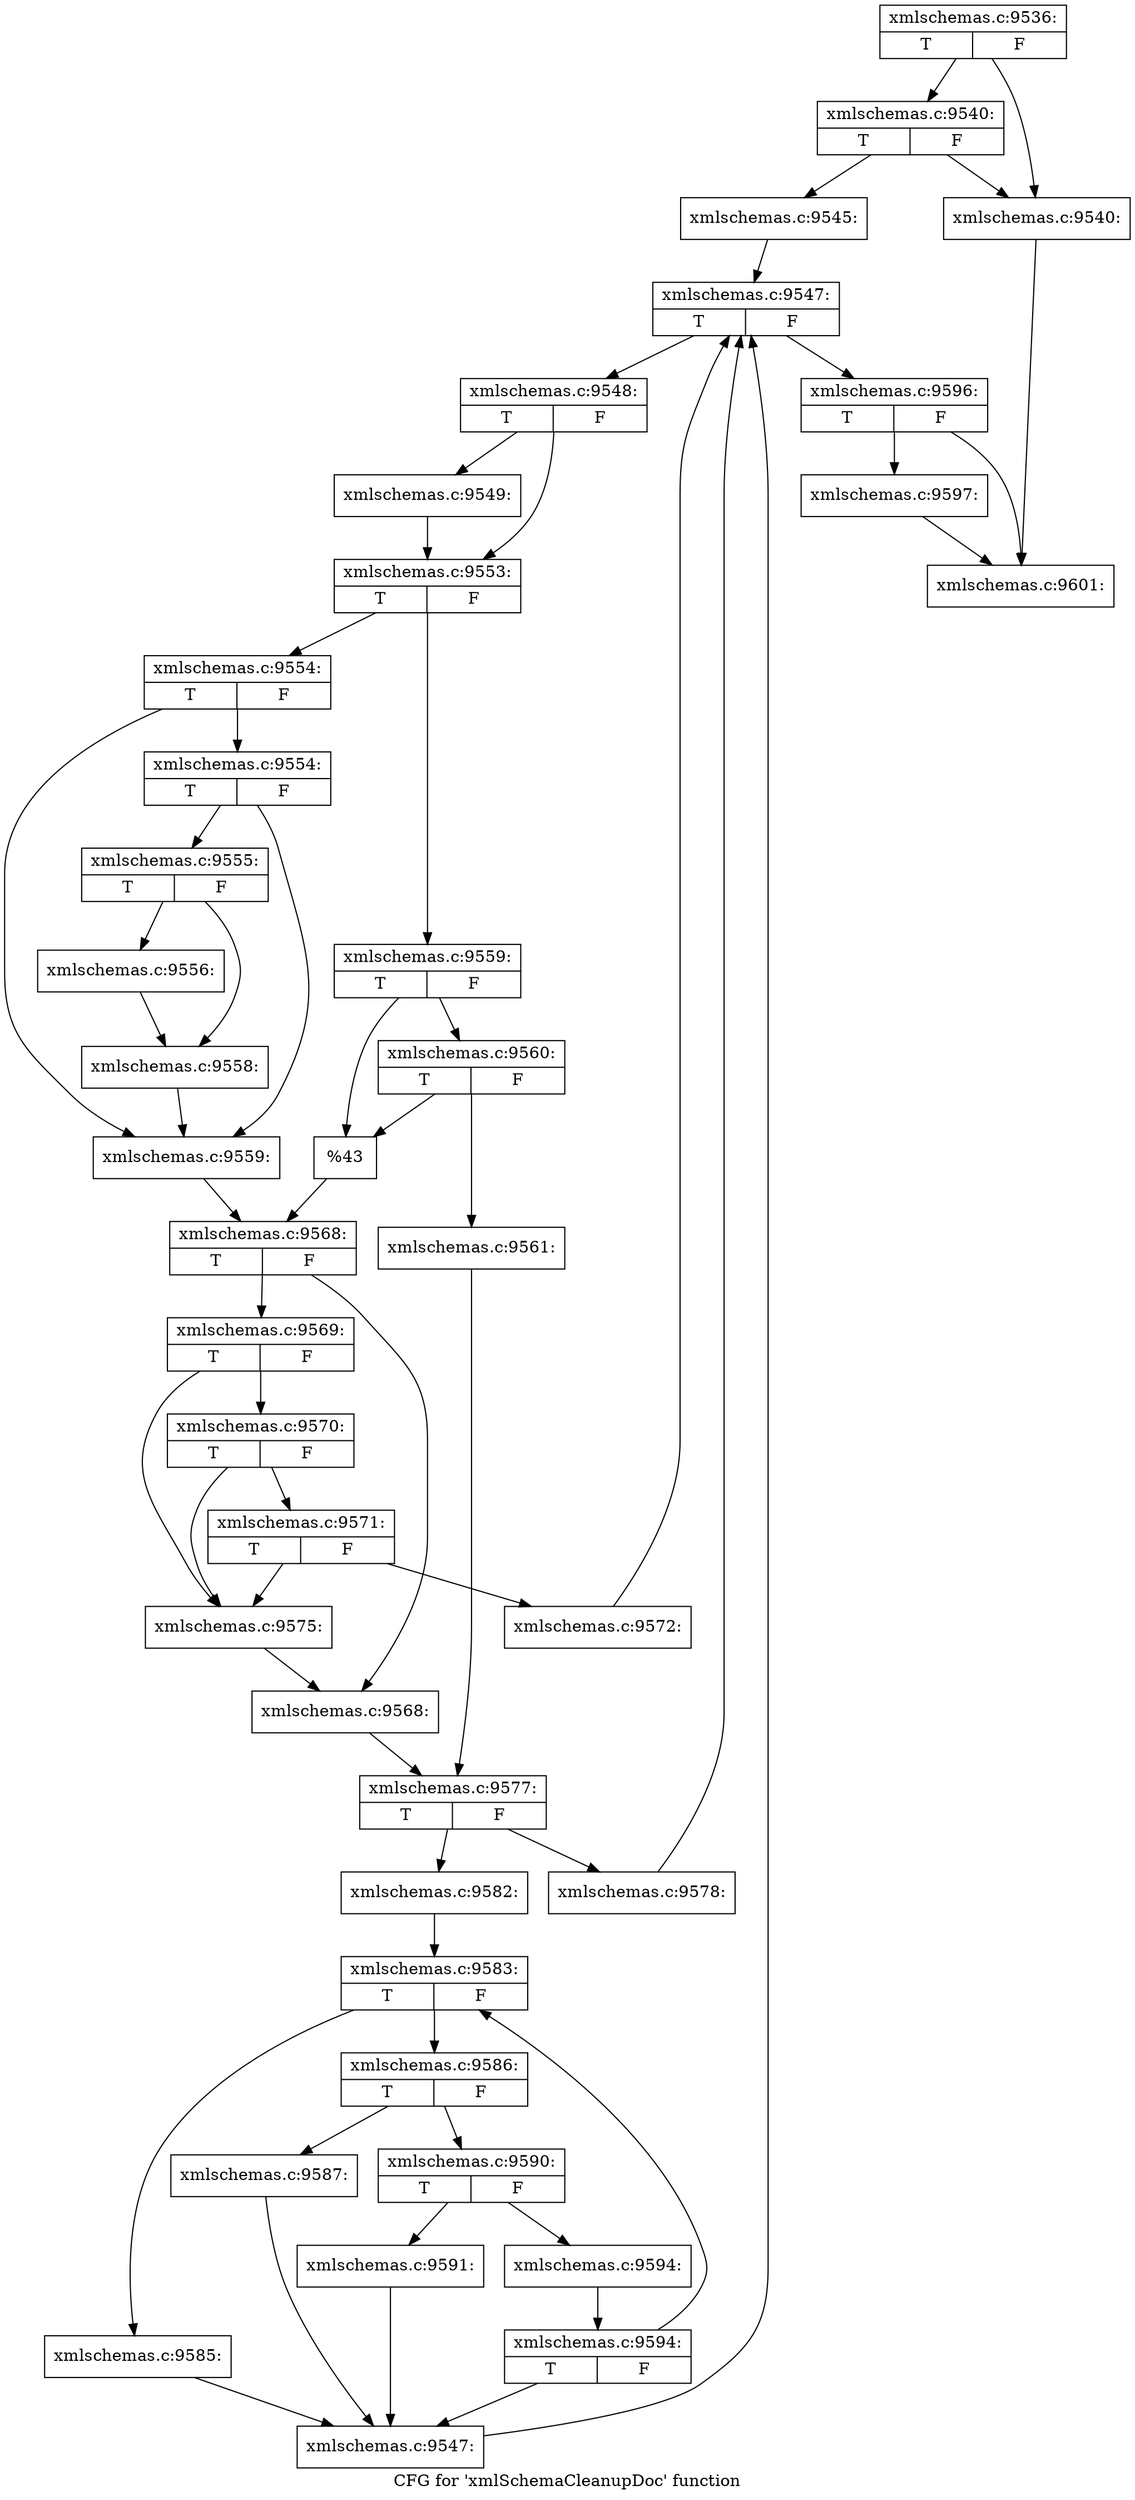 digraph "CFG for 'xmlSchemaCleanupDoc' function" {
	label="CFG for 'xmlSchemaCleanupDoc' function";

	Node0x4c411a0 [shape=record,label="{xmlschemas.c:9536:|{<s0>T|<s1>F}}"];
	Node0x4c411a0 -> Node0x4c42e90;
	Node0x4c411a0 -> Node0x4c42f30;
	Node0x4c42f30 [shape=record,label="{xmlschemas.c:9540:|{<s0>T|<s1>F}}"];
	Node0x4c42f30 -> Node0x4c42e90;
	Node0x4c42f30 -> Node0x4c42ee0;
	Node0x4c42e90 [shape=record,label="{xmlschemas.c:9540:}"];
	Node0x4c42e90 -> Node0x4c4b160;
	Node0x4c42ee0 [shape=record,label="{xmlschemas.c:9545:}"];
	Node0x4c42ee0 -> Node0x4c43750;
	Node0x4c43750 [shape=record,label="{xmlschemas.c:9547:|{<s0>T|<s1>F}}"];
	Node0x4c43750 -> Node0x4c43b40;
	Node0x4c43750 -> Node0x4c43970;
	Node0x4c43b40 [shape=record,label="{xmlschemas.c:9548:|{<s0>T|<s1>F}}"];
	Node0x4c43b40 -> Node0x4c43d00;
	Node0x4c43b40 -> Node0x4c43d50;
	Node0x4c43d00 [shape=record,label="{xmlschemas.c:9549:}"];
	Node0x4c43d00 -> Node0x4c43d50;
	Node0x4c43d50 [shape=record,label="{xmlschemas.c:9553:|{<s0>T|<s1>F}}"];
	Node0x4c43d50 -> Node0x4c44840;
	Node0x4c43d50 -> Node0x4c44e50;
	Node0x4c44840 [shape=record,label="{xmlschemas.c:9554:|{<s0>T|<s1>F}}"];
	Node0x4c44840 -> Node0x4c45210;
	Node0x4c44840 -> Node0x4c451c0;
	Node0x4c45210 [shape=record,label="{xmlschemas.c:9554:|{<s0>T|<s1>F}}"];
	Node0x4c45210 -> Node0x4c45170;
	Node0x4c45210 -> Node0x4c451c0;
	Node0x4c45170 [shape=record,label="{xmlschemas.c:9555:|{<s0>T|<s1>F}}"];
	Node0x4c45170 -> Node0x4630ad0;
	Node0x4c45170 -> Node0x4c458c0;
	Node0x4630ad0 [shape=record,label="{xmlschemas.c:9556:}"];
	Node0x4630ad0 -> Node0x4c458c0;
	Node0x4c458c0 [shape=record,label="{xmlschemas.c:9558:}"];
	Node0x4c458c0 -> Node0x4c451c0;
	Node0x4c451c0 [shape=record,label="{xmlschemas.c:9559:}"];
	Node0x4c451c0 -> Node0x4c44b70;
	Node0x4c44e50 [shape=record,label="{xmlschemas.c:9559:|{<s0>T|<s1>F}}"];
	Node0x4c44e50 -> Node0x4c464b0;
	Node0x4c44e50 -> Node0x4c46150;
	Node0x4c464b0 [shape=record,label="{xmlschemas.c:9560:|{<s0>T|<s1>F}}"];
	Node0x4c464b0 -> Node0x4c45b70;
	Node0x4c464b0 -> Node0x4c46150;
	Node0x4c45b70 [shape=record,label="{xmlschemas.c:9561:}"];
	Node0x4c45b70 -> Node0x4c44790;
	Node0x4c46150 [shape=record,label="{%43}"];
	Node0x4c46150 -> Node0x4c44b70;
	Node0x4c44b70 [shape=record,label="{xmlschemas.c:9568:|{<s0>T|<s1>F}}"];
	Node0x4c44b70 -> Node0x4c474e0;
	Node0x4c44b70 -> Node0x4c47530;
	Node0x4c474e0 [shape=record,label="{xmlschemas.c:9569:|{<s0>T|<s1>F}}"];
	Node0x4c474e0 -> Node0x4c479b0;
	Node0x4c474e0 -> Node0x4c478e0;
	Node0x4c479b0 [shape=record,label="{xmlschemas.c:9570:|{<s0>T|<s1>F}}"];
	Node0x4c479b0 -> Node0x4c47930;
	Node0x4c479b0 -> Node0x4c478e0;
	Node0x4c47930 [shape=record,label="{xmlschemas.c:9571:|{<s0>T|<s1>F}}"];
	Node0x4c47930 -> Node0x4c47890;
	Node0x4c47930 -> Node0x4c478e0;
	Node0x4c47890 [shape=record,label="{xmlschemas.c:9572:}"];
	Node0x4c47890 -> Node0x4c43750;
	Node0x4c478e0 [shape=record,label="{xmlschemas.c:9575:}"];
	Node0x4c478e0 -> Node0x4c47530;
	Node0x4c47530 [shape=record,label="{xmlschemas.c:9568:}"];
	Node0x4c47530 -> Node0x4c44790;
	Node0x4c44790 [shape=record,label="{xmlschemas.c:9577:|{<s0>T|<s1>F}}"];
	Node0x4c44790 -> Node0x4c48d40;
	Node0x4c44790 -> Node0x4c48d90;
	Node0x4c48d40 [shape=record,label="{xmlschemas.c:9578:}"];
	Node0x4c48d40 -> Node0x4c43750;
	Node0x4c48d90 [shape=record,label="{xmlschemas.c:9582:}"];
	Node0x4c48d90 -> Node0x4c49610;
	Node0x4c49610 [shape=record,label="{xmlschemas.c:9583:|{<s0>T|<s1>F}}"];
	Node0x4c49610 -> Node0x4c49b60;
	Node0x4c49610 -> Node0x4c49bb0;
	Node0x4c49b60 [shape=record,label="{xmlschemas.c:9585:}"];
	Node0x4c49b60 -> Node0x4c49570;
	Node0x4c49bb0 [shape=record,label="{xmlschemas.c:9586:|{<s0>T|<s1>F}}"];
	Node0x4c49bb0 -> Node0x4c49ee0;
	Node0x4c49bb0 -> Node0x4c49f30;
	Node0x4c49ee0 [shape=record,label="{xmlschemas.c:9587:}"];
	Node0x4c49ee0 -> Node0x4c49570;
	Node0x4c49f30 [shape=record,label="{xmlschemas.c:9590:|{<s0>T|<s1>F}}"];
	Node0x4c49f30 -> Node0x4c4a520;
	Node0x4c49f30 -> Node0x4c4a570;
	Node0x4c4a520 [shape=record,label="{xmlschemas.c:9591:}"];
	Node0x4c4a520 -> Node0x4c49570;
	Node0x4c4a570 [shape=record,label="{xmlschemas.c:9594:}"];
	Node0x4c4a570 -> Node0x4c495c0;
	Node0x4c495c0 [shape=record,label="{xmlschemas.c:9594:|{<s0>T|<s1>F}}"];
	Node0x4c495c0 -> Node0x4c49610;
	Node0x4c495c0 -> Node0x4c49570;
	Node0x4c49570 [shape=record,label="{xmlschemas.c:9547:}"];
	Node0x4c49570 -> Node0x4c43750;
	Node0x4c43970 [shape=record,label="{xmlschemas.c:9596:|{<s0>T|<s1>F}}"];
	Node0x4c43970 -> Node0x4c4b110;
	Node0x4c43970 -> Node0x4c4b160;
	Node0x4c4b110 [shape=record,label="{xmlschemas.c:9597:}"];
	Node0x4c4b110 -> Node0x4c4b160;
	Node0x4c4b160 [shape=record,label="{xmlschemas.c:9601:}"];
}
